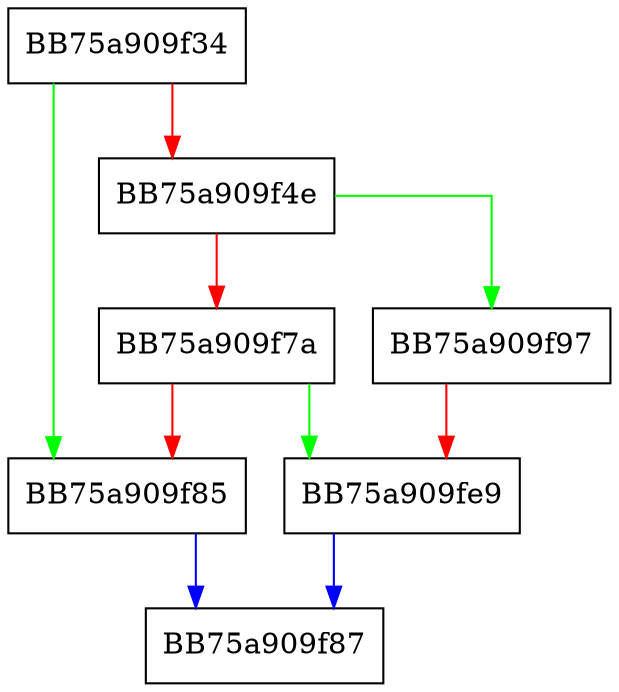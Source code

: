 digraph add_context {
  node [shape="box"];
  graph [splines=ortho];
  BB75a909f34 -> BB75a909f85 [color="green"];
  BB75a909f34 -> BB75a909f4e [color="red"];
  BB75a909f4e -> BB75a909f97 [color="green"];
  BB75a909f4e -> BB75a909f7a [color="red"];
  BB75a909f7a -> BB75a909fe9 [color="green"];
  BB75a909f7a -> BB75a909f85 [color="red"];
  BB75a909f85 -> BB75a909f87 [color="blue"];
  BB75a909f97 -> BB75a909fe9 [color="red"];
  BB75a909fe9 -> BB75a909f87 [color="blue"];
}